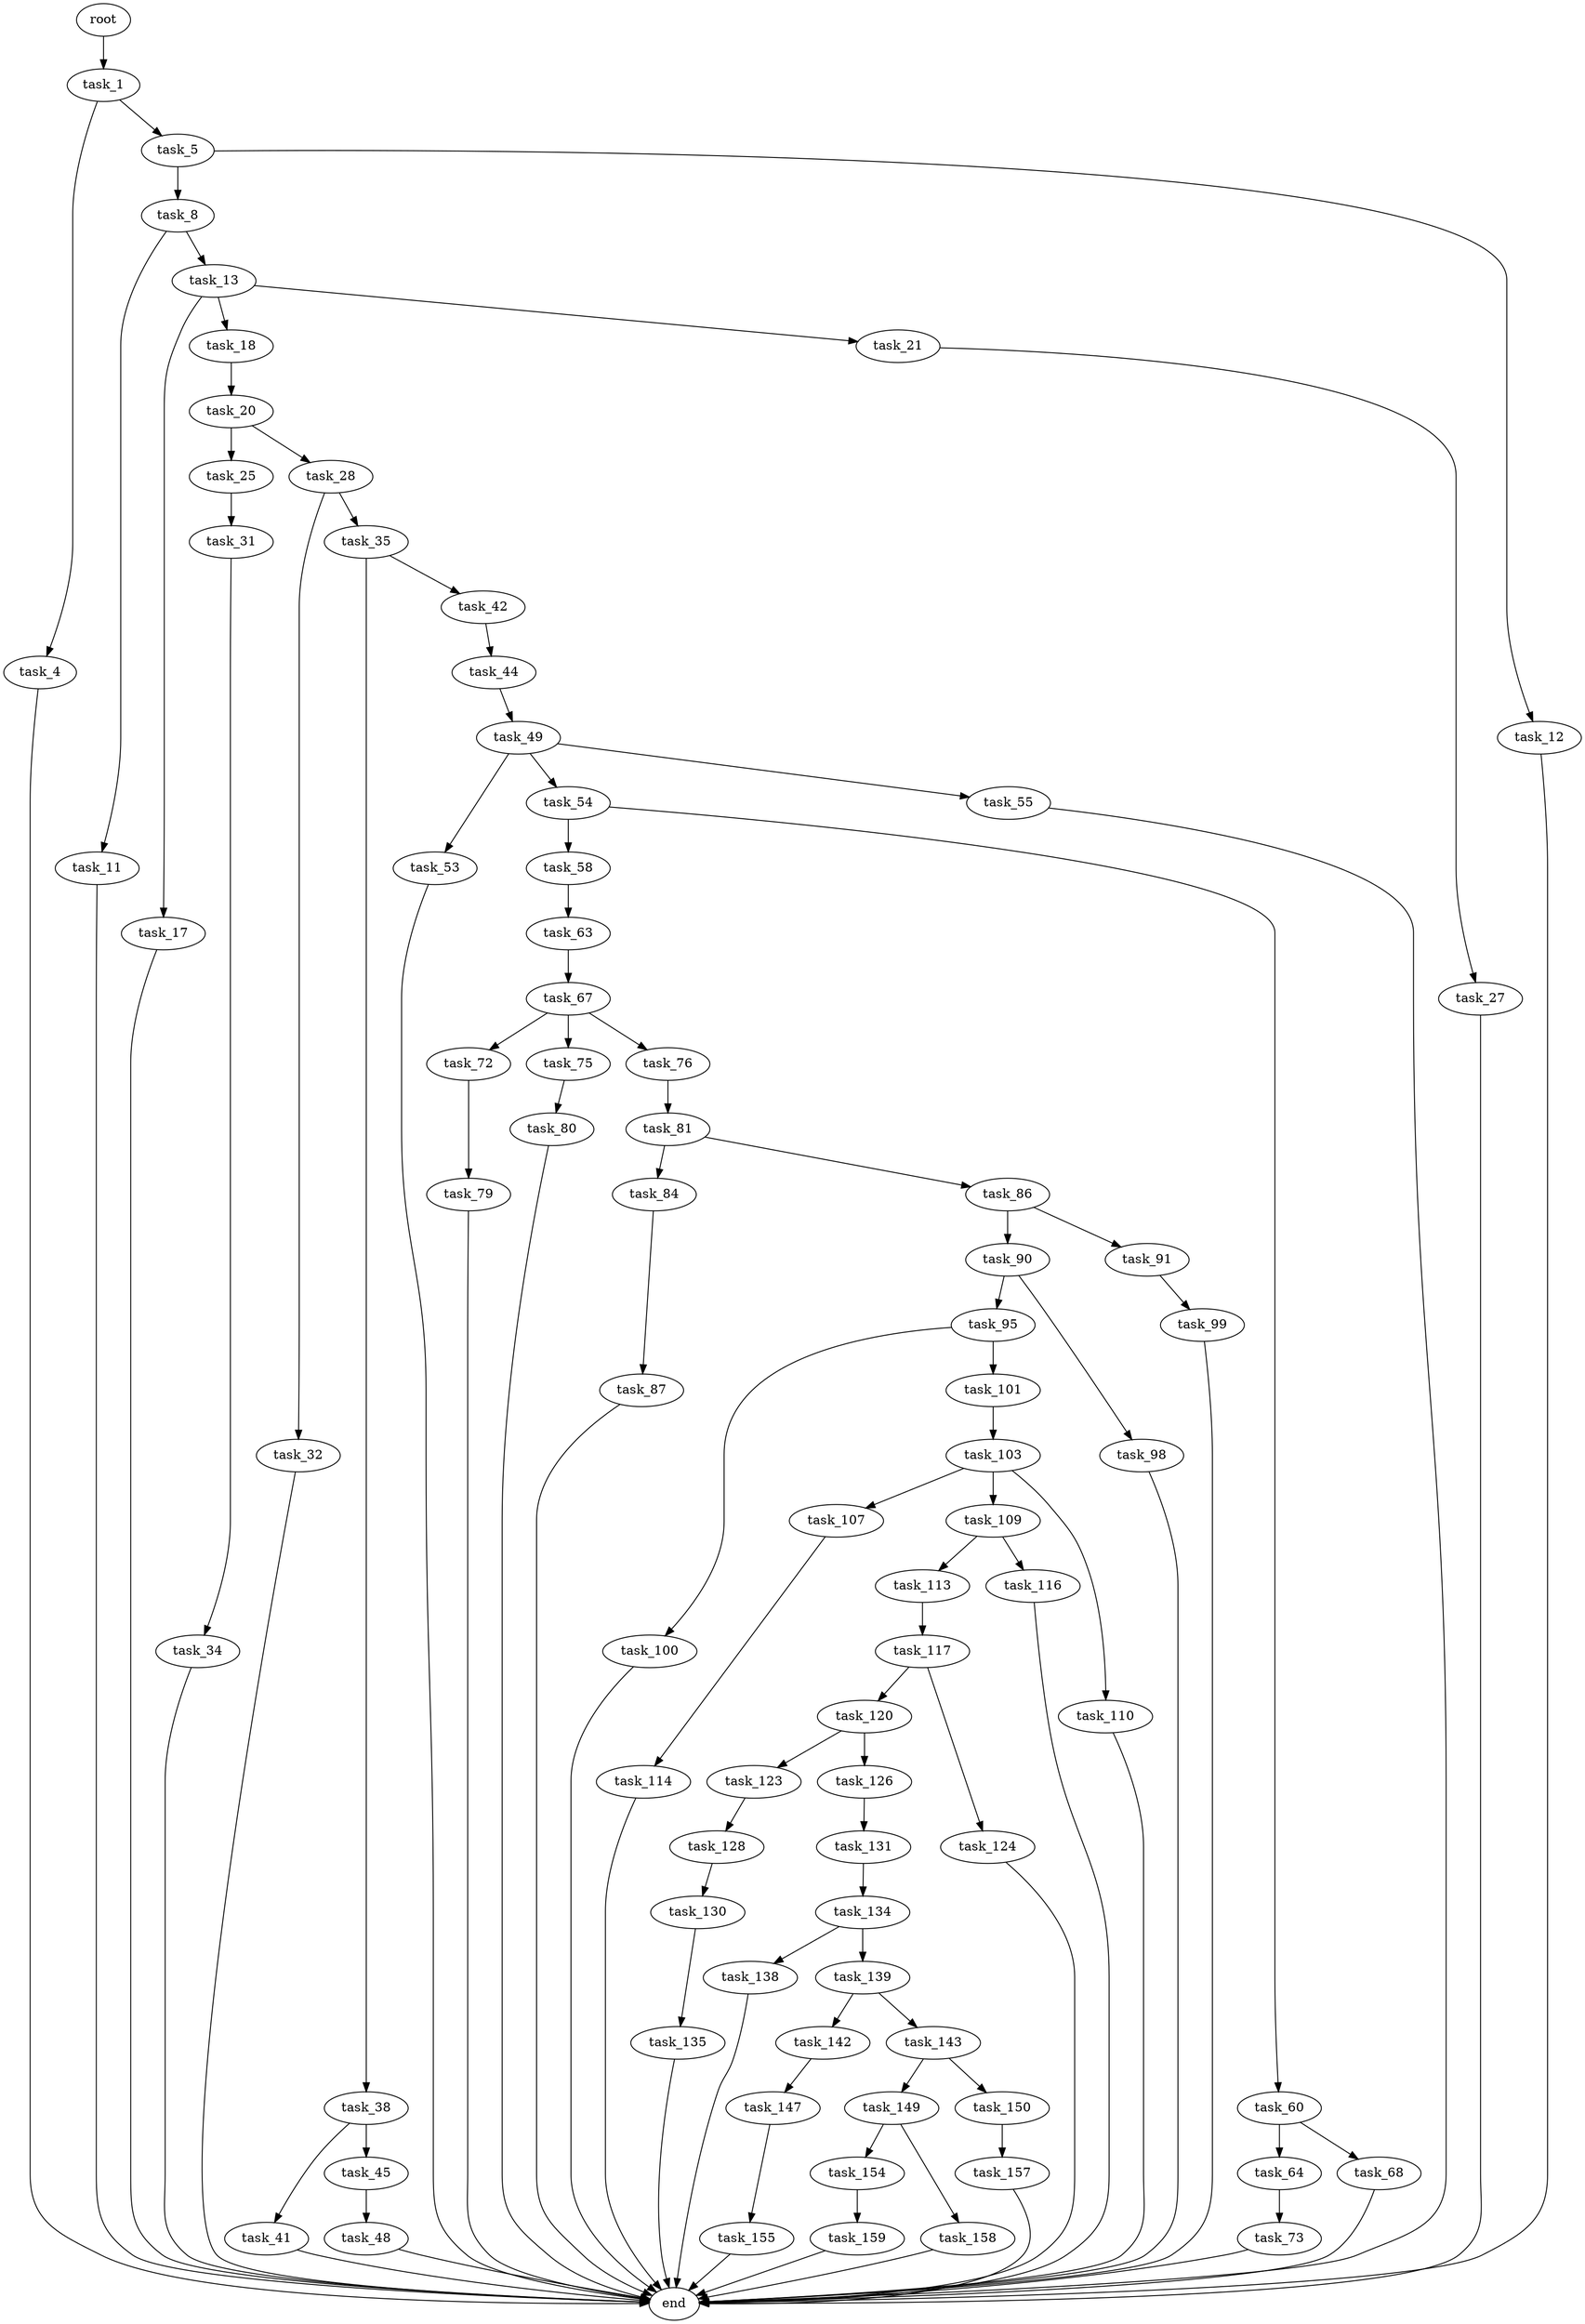 digraph G {
  root [size="0.000000"];
  task_1 [size="134217728000.000000"];
  task_4 [size="10488292387.000000"];
  task_5 [size="368293445632.000000"];
  task_8 [size="328659183192.000000"];
  task_11 [size="368293445632.000000"];
  task_12 [size="25147565333.000000"];
  task_13 [size="134217728000.000000"];
  task_17 [size="343751868139.000000"];
  task_18 [size="174646519885.000000"];
  task_20 [size="39797641178.000000"];
  task_21 [size="782757789696.000000"];
  task_25 [size="368293445632.000000"];
  task_27 [size="27643513864.000000"];
  task_28 [size="28286209053.000000"];
  task_31 [size="549755813888.000000"];
  task_32 [size="12024685472.000000"];
  task_34 [size="1183181730.000000"];
  task_35 [size="134217728000.000000"];
  task_38 [size="2080827467.000000"];
  task_41 [size="368293445632.000000"];
  task_42 [size="8589934592.000000"];
  task_44 [size="18936904275.000000"];
  task_45 [size="1347616048.000000"];
  task_48 [size="6806018046.000000"];
  task_49 [size="549755813888.000000"];
  task_53 [size="870284140006.000000"];
  task_54 [size="1073741824000.000000"];
  task_55 [size="224577177226.000000"];
  task_58 [size="549755813888.000000"];
  task_60 [size="8589934592.000000"];
  task_63 [size="24879887184.000000"];
  task_64 [size="134217728000.000000"];
  task_67 [size="27005651146.000000"];
  task_68 [size="7985441685.000000"];
  task_72 [size="368293445632.000000"];
  task_73 [size="782757789696.000000"];
  task_75 [size="28991029248.000000"];
  task_76 [size="45695484246.000000"];
  task_79 [size="231928233984.000000"];
  task_80 [size="831347393038.000000"];
  task_81 [size="7763829711.000000"];
  task_84 [size="432619773433.000000"];
  task_86 [size="353417791572.000000"];
  task_87 [size="27836820606.000000"];
  task_90 [size="98270485298.000000"];
  task_91 [size="25018985023.000000"];
  task_95 [size="26811733849.000000"];
  task_98 [size="68719476736.000000"];
  task_99 [size="15060926262.000000"];
  task_100 [size="1073741824000.000000"];
  task_101 [size="368293445632.000000"];
  task_103 [size="17454018305.000000"];
  task_107 [size="549755813888.000000"];
  task_109 [size="231928233984.000000"];
  task_110 [size="1631685187.000000"];
  task_113 [size="11131499030.000000"];
  task_114 [size="14330042363.000000"];
  task_116 [size="8589934592.000000"];
  task_117 [size="1633896399.000000"];
  task_120 [size="93520203687.000000"];
  task_123 [size="439041777893.000000"];
  task_124 [size="17856043868.000000"];
  task_126 [size="1329912839347.000000"];
  task_128 [size="2664462918.000000"];
  task_130 [size="549755813888.000000"];
  task_131 [size="28991029248.000000"];
  task_134 [size="461925492953.000000"];
  task_135 [size="37723998478.000000"];
  task_138 [size="470703703097.000000"];
  task_139 [size="134217728000.000000"];
  task_142 [size="815190789022.000000"];
  task_143 [size="68719476736.000000"];
  task_147 [size="368293445632.000000"];
  task_149 [size="68719476736.000000"];
  task_150 [size="68719476736.000000"];
  task_154 [size="1073741824000.000000"];
  task_155 [size="782757789696.000000"];
  task_157 [size="134217728000.000000"];
  task_158 [size="83841712935.000000"];
  task_159 [size="28991029248.000000"];
  end [size="0.000000"];

  root -> task_1 [size="1.000000"];
  task_1 -> task_4 [size="209715200.000000"];
  task_1 -> task_5 [size="209715200.000000"];
  task_4 -> end [size="1.000000"];
  task_5 -> task_8 [size="411041792.000000"];
  task_5 -> task_12 [size="411041792.000000"];
  task_8 -> task_11 [size="411041792.000000"];
  task_8 -> task_13 [size="411041792.000000"];
  task_11 -> end [size="1.000000"];
  task_12 -> end [size="1.000000"];
  task_13 -> task_17 [size="209715200.000000"];
  task_13 -> task_18 [size="209715200.000000"];
  task_13 -> task_21 [size="209715200.000000"];
  task_17 -> end [size="1.000000"];
  task_18 -> task_20 [size="209715200.000000"];
  task_20 -> task_25 [size="33554432.000000"];
  task_20 -> task_28 [size="33554432.000000"];
  task_21 -> task_27 [size="679477248.000000"];
  task_25 -> task_31 [size="411041792.000000"];
  task_27 -> end [size="1.000000"];
  task_28 -> task_32 [size="838860800.000000"];
  task_28 -> task_35 [size="838860800.000000"];
  task_31 -> task_34 [size="536870912.000000"];
  task_32 -> end [size="1.000000"];
  task_34 -> end [size="1.000000"];
  task_35 -> task_38 [size="209715200.000000"];
  task_35 -> task_42 [size="209715200.000000"];
  task_38 -> task_41 [size="134217728.000000"];
  task_38 -> task_45 [size="134217728.000000"];
  task_41 -> end [size="1.000000"];
  task_42 -> task_44 [size="33554432.000000"];
  task_44 -> task_49 [size="301989888.000000"];
  task_45 -> task_48 [size="134217728.000000"];
  task_48 -> end [size="1.000000"];
  task_49 -> task_53 [size="536870912.000000"];
  task_49 -> task_54 [size="536870912.000000"];
  task_49 -> task_55 [size="536870912.000000"];
  task_53 -> end [size="1.000000"];
  task_54 -> task_58 [size="838860800.000000"];
  task_54 -> task_60 [size="838860800.000000"];
  task_55 -> end [size="1.000000"];
  task_58 -> task_63 [size="536870912.000000"];
  task_60 -> task_64 [size="33554432.000000"];
  task_60 -> task_68 [size="33554432.000000"];
  task_63 -> task_67 [size="679477248.000000"];
  task_64 -> task_73 [size="209715200.000000"];
  task_67 -> task_72 [size="33554432.000000"];
  task_67 -> task_75 [size="33554432.000000"];
  task_67 -> task_76 [size="33554432.000000"];
  task_68 -> end [size="1.000000"];
  task_72 -> task_79 [size="411041792.000000"];
  task_73 -> end [size="1.000000"];
  task_75 -> task_80 [size="75497472.000000"];
  task_76 -> task_81 [size="33554432.000000"];
  task_79 -> end [size="1.000000"];
  task_80 -> end [size="1.000000"];
  task_81 -> task_84 [size="134217728.000000"];
  task_81 -> task_86 [size="134217728.000000"];
  task_84 -> task_87 [size="838860800.000000"];
  task_86 -> task_90 [size="301989888.000000"];
  task_86 -> task_91 [size="301989888.000000"];
  task_87 -> end [size="1.000000"];
  task_90 -> task_95 [size="134217728.000000"];
  task_90 -> task_98 [size="134217728.000000"];
  task_91 -> task_99 [size="679477248.000000"];
  task_95 -> task_100 [size="536870912.000000"];
  task_95 -> task_101 [size="536870912.000000"];
  task_98 -> end [size="1.000000"];
  task_99 -> end [size="1.000000"];
  task_100 -> end [size="1.000000"];
  task_101 -> task_103 [size="411041792.000000"];
  task_103 -> task_107 [size="536870912.000000"];
  task_103 -> task_109 [size="536870912.000000"];
  task_103 -> task_110 [size="536870912.000000"];
  task_107 -> task_114 [size="536870912.000000"];
  task_109 -> task_113 [size="301989888.000000"];
  task_109 -> task_116 [size="301989888.000000"];
  task_110 -> end [size="1.000000"];
  task_113 -> task_117 [size="301989888.000000"];
  task_114 -> end [size="1.000000"];
  task_116 -> end [size="1.000000"];
  task_117 -> task_120 [size="33554432.000000"];
  task_117 -> task_124 [size="33554432.000000"];
  task_120 -> task_123 [size="75497472.000000"];
  task_120 -> task_126 [size="75497472.000000"];
  task_123 -> task_128 [size="411041792.000000"];
  task_124 -> end [size="1.000000"];
  task_126 -> task_131 [size="838860800.000000"];
  task_128 -> task_130 [size="209715200.000000"];
  task_130 -> task_135 [size="536870912.000000"];
  task_131 -> task_134 [size="75497472.000000"];
  task_134 -> task_138 [size="301989888.000000"];
  task_134 -> task_139 [size="301989888.000000"];
  task_135 -> end [size="1.000000"];
  task_138 -> end [size="1.000000"];
  task_139 -> task_142 [size="209715200.000000"];
  task_139 -> task_143 [size="209715200.000000"];
  task_142 -> task_147 [size="536870912.000000"];
  task_143 -> task_149 [size="134217728.000000"];
  task_143 -> task_150 [size="134217728.000000"];
  task_147 -> task_155 [size="411041792.000000"];
  task_149 -> task_154 [size="134217728.000000"];
  task_149 -> task_158 [size="134217728.000000"];
  task_150 -> task_157 [size="134217728.000000"];
  task_154 -> task_159 [size="838860800.000000"];
  task_155 -> end [size="1.000000"];
  task_157 -> end [size="1.000000"];
  task_158 -> end [size="1.000000"];
  task_159 -> end [size="1.000000"];
}
